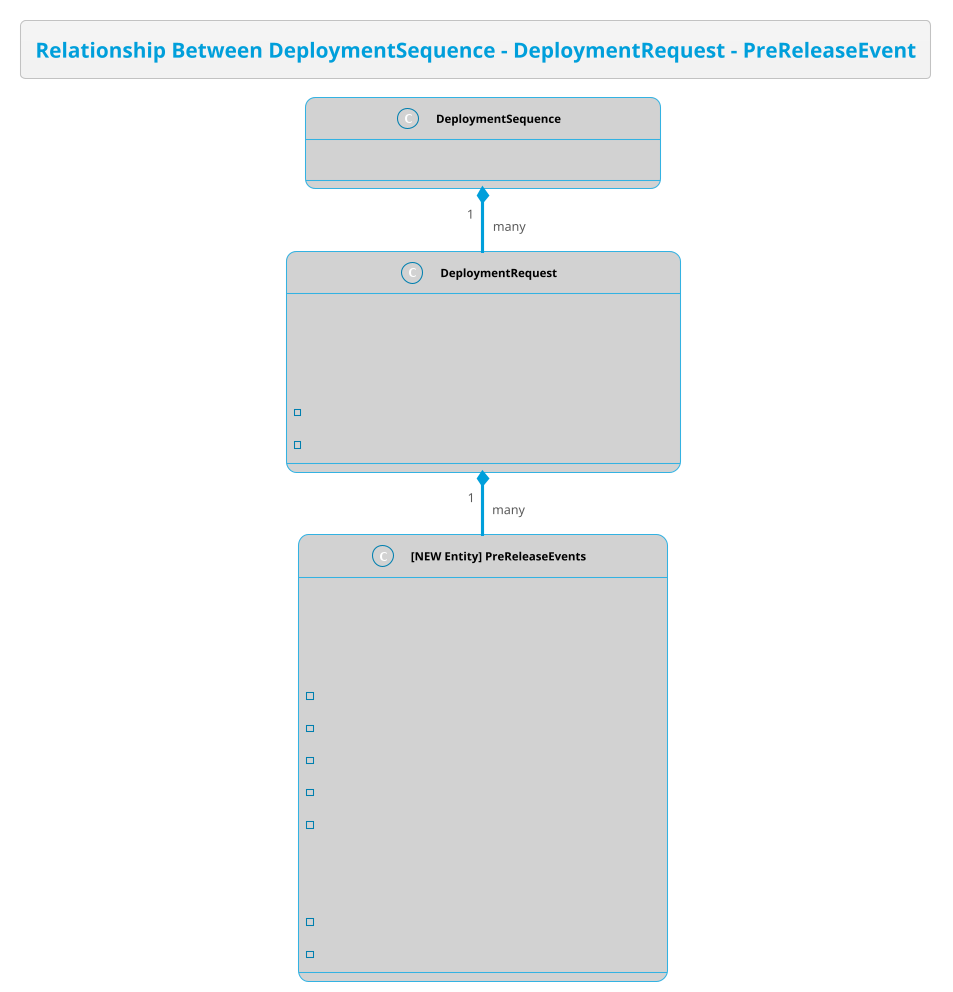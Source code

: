 @startuml
!theme bluegray
skinparam FooterFontColor black
skinparam DatabaseFontColor #007faf
skinparam ClassFontColor black
skinparam ClassBackgroundColor #d2d2d2


title Relationship Between DeploymentSequence - DeploymentRequest - PreReleaseEvent

class "<b>DeploymentSequence" as DS {
    current DB: shopee_deployplatform_db.deployment_seq_tab
}
class "<b>DeploymentRequest" as DR {
    current DB : shopee_deployplatform_db.deployment_request_tab

    NEW Function Requirements:
    - Initialise PreReleaseEvents
    - GET PreReleaseEvents
}

class "<b>[NEW Entity] PreReleaseEvents" as PRE {
    new DB : shopee_deployplatform_db.pre_release_events_tab

    Attributes:
    - deployment_request_id
    - display_name
    - pre_release_event_name
    - status
    - toggle_timestamp

    NEW Function Requirements:
    - GET PreReleaseEvent
    - Toggle PreReleaseEvent
}

DS "1" *-- "many" DR 
DR "1" *-- "many" PRE

@enduml
